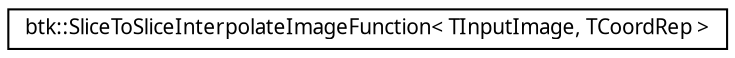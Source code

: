 digraph G
{
  edge [fontname="FreeSans.ttf",fontsize="10",labelfontname="FreeSans.ttf",labelfontsize="10"];
  node [fontname="FreeSans.ttf",fontsize="10",shape=record];
  rankdir=LR;
  Node1 [label="btk::SliceToSliceInterpolateImageFunction\< TInputImage, TCoordRep \>",height=0.2,width=0.4,color="black", fillcolor="white", style="filled",URL="$classbtk_1_1_slice_to_slice_interpolate_image_function.html"];
}
